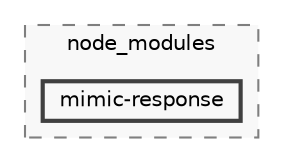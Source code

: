 digraph "backend/node_modules/mimic-response"
{
 // LATEX_PDF_SIZE
  bgcolor="transparent";
  edge [fontname=Helvetica,fontsize=10,labelfontname=Helvetica,labelfontsize=10];
  node [fontname=Helvetica,fontsize=10,shape=box,height=0.2,width=0.4];
  compound=true
  subgraph clusterdir_86dbea9de526ba50b112ba867d8b4b1f {
    graph [ bgcolor="#f8f8f8", pencolor="grey50", label="node_modules", fontname=Helvetica,fontsize=10 style="filled,dashed", URL="dir_86dbea9de526ba50b112ba867d8b4b1f.html",tooltip=""]
  dir_eaf8ae27c1f90a21474ee0c22b0c0139 [label="mimic-response", fillcolor="#f8f8f8", color="grey25", style="filled,bold", URL="dir_eaf8ae27c1f90a21474ee0c22b0c0139.html",tooltip=""];
  }
}
